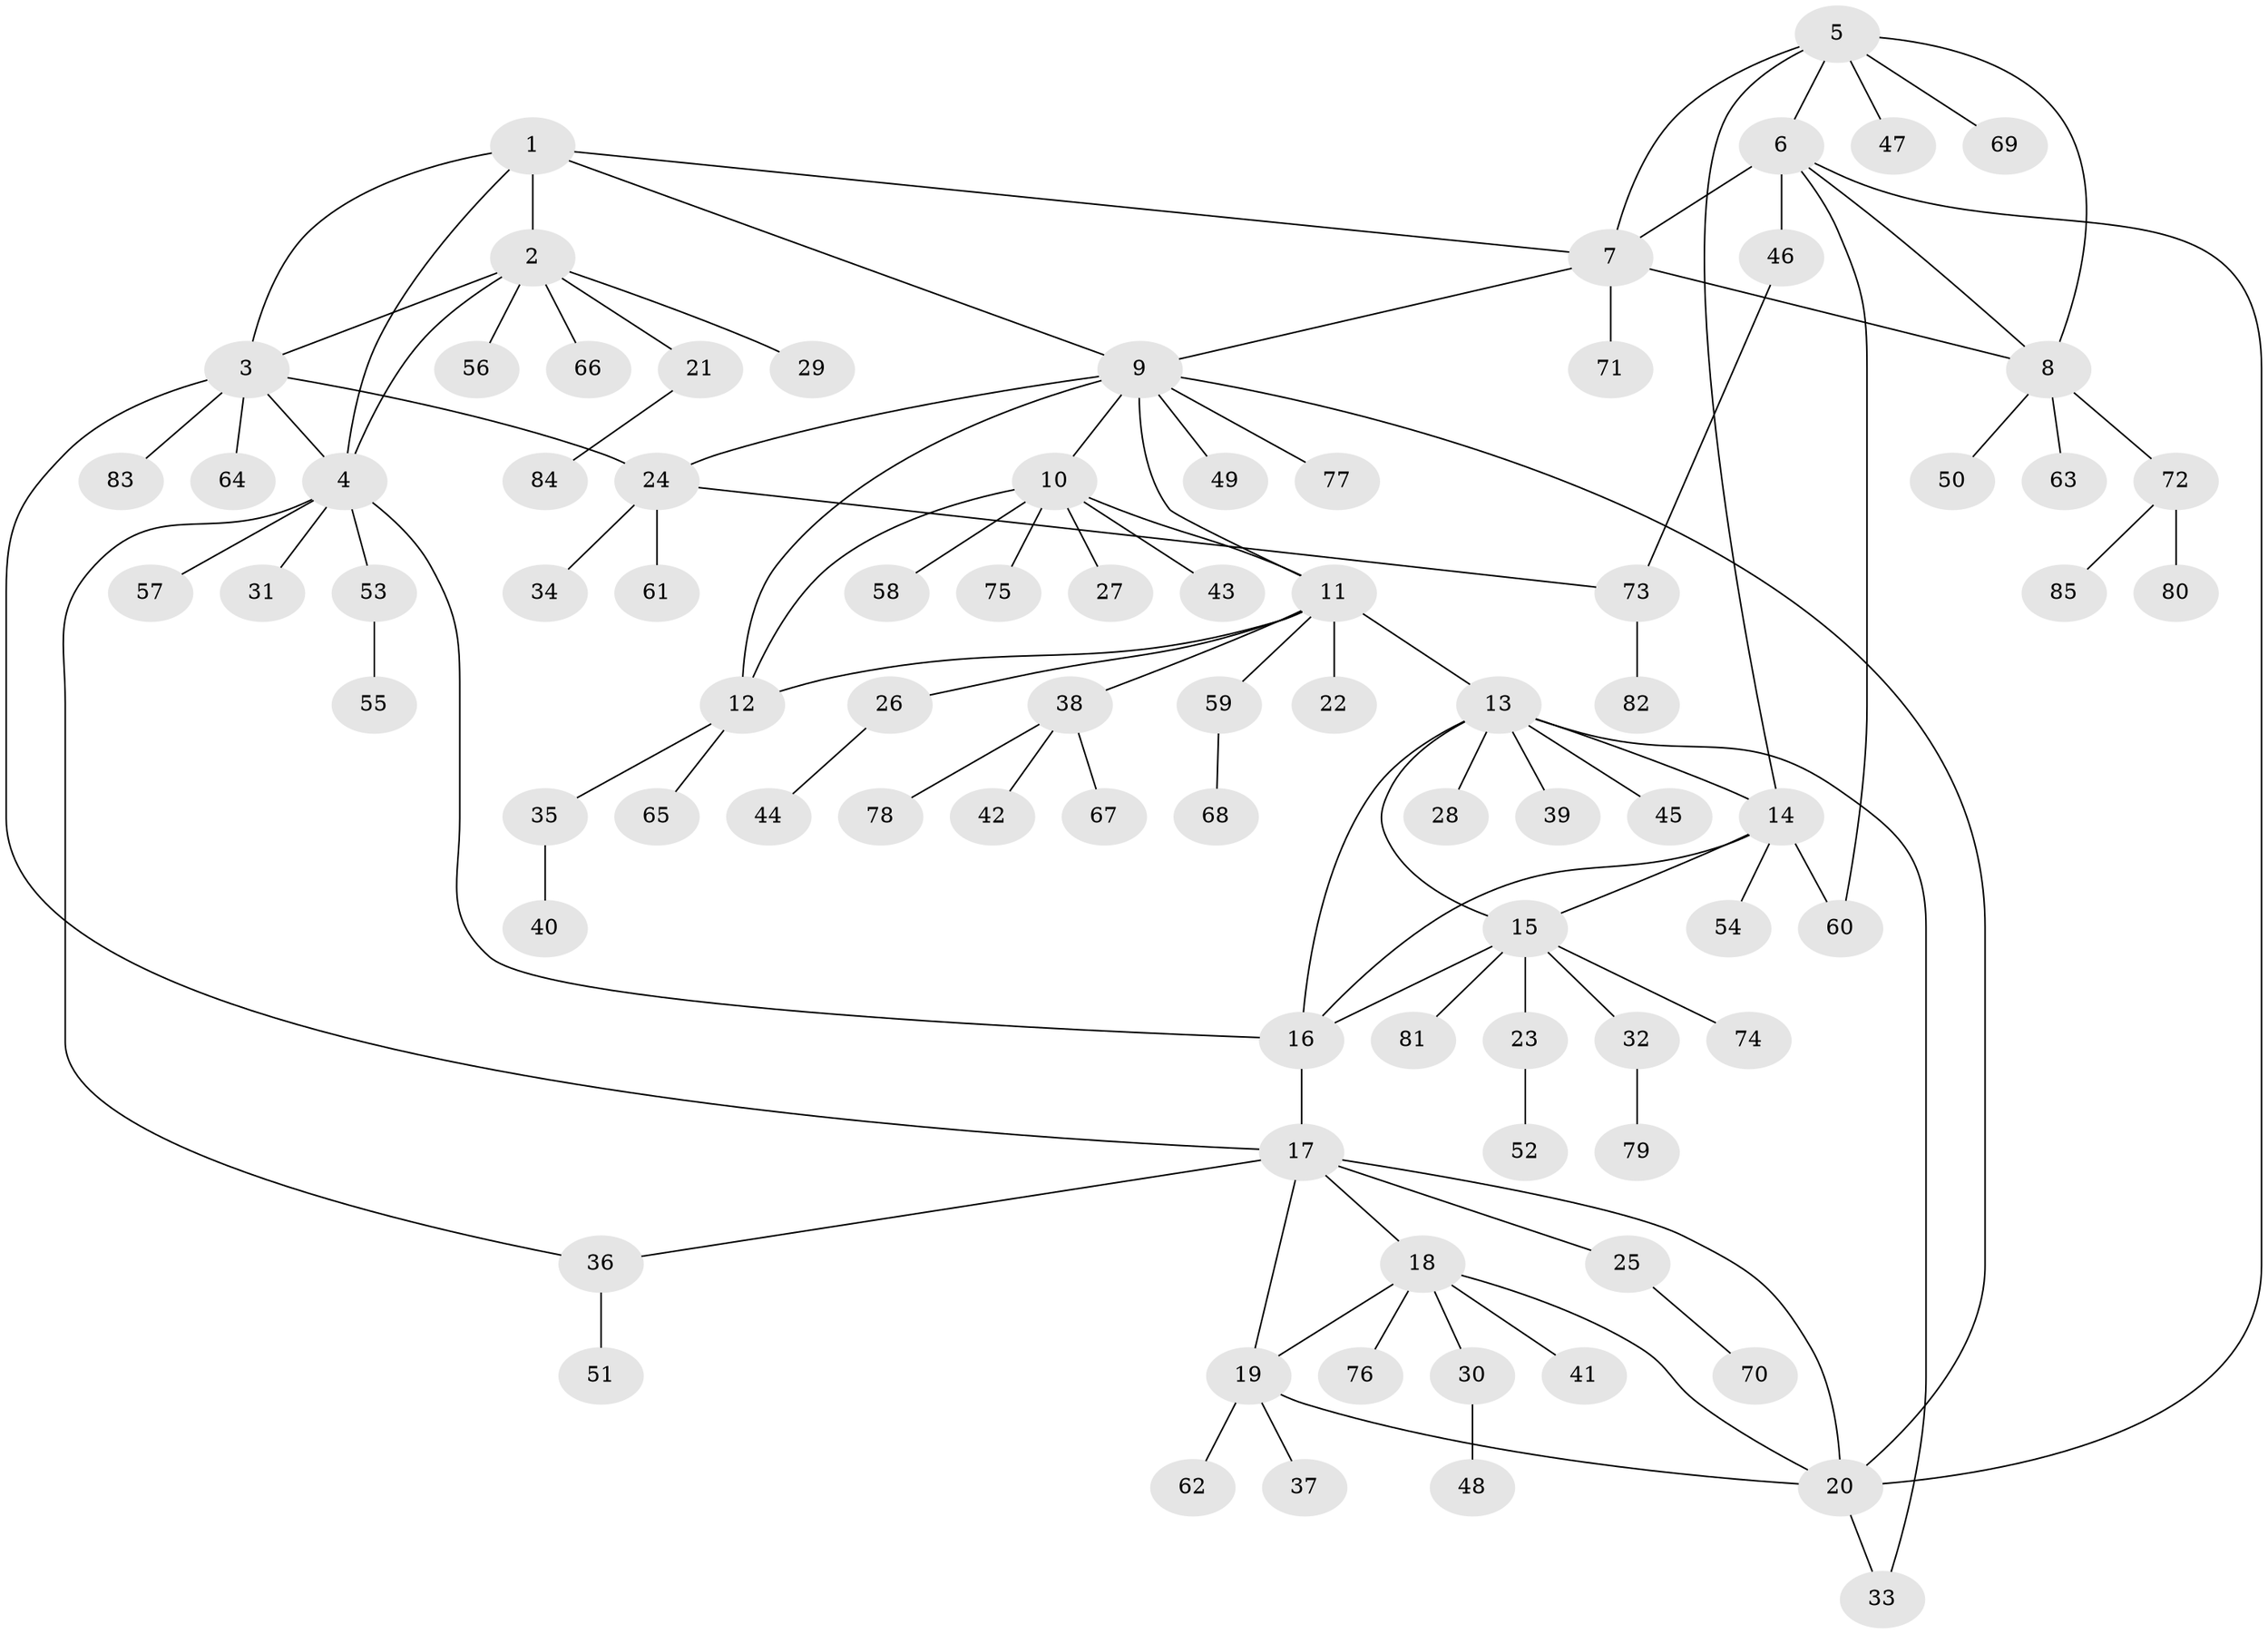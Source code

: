 // Generated by graph-tools (version 1.1) at 2025/02/03/09/25 03:02:48]
// undirected, 85 vertices, 110 edges
graph export_dot {
graph [start="1"]
  node [color=gray90,style=filled];
  1;
  2;
  3;
  4;
  5;
  6;
  7;
  8;
  9;
  10;
  11;
  12;
  13;
  14;
  15;
  16;
  17;
  18;
  19;
  20;
  21;
  22;
  23;
  24;
  25;
  26;
  27;
  28;
  29;
  30;
  31;
  32;
  33;
  34;
  35;
  36;
  37;
  38;
  39;
  40;
  41;
  42;
  43;
  44;
  45;
  46;
  47;
  48;
  49;
  50;
  51;
  52;
  53;
  54;
  55;
  56;
  57;
  58;
  59;
  60;
  61;
  62;
  63;
  64;
  65;
  66;
  67;
  68;
  69;
  70;
  71;
  72;
  73;
  74;
  75;
  76;
  77;
  78;
  79;
  80;
  81;
  82;
  83;
  84;
  85;
  1 -- 2;
  1 -- 3;
  1 -- 4;
  1 -- 7;
  1 -- 9;
  2 -- 3;
  2 -- 4;
  2 -- 21;
  2 -- 29;
  2 -- 56;
  2 -- 66;
  3 -- 4;
  3 -- 17;
  3 -- 24;
  3 -- 64;
  3 -- 83;
  4 -- 16;
  4 -- 31;
  4 -- 36;
  4 -- 53;
  4 -- 57;
  5 -- 6;
  5 -- 7;
  5 -- 8;
  5 -- 14;
  5 -- 47;
  5 -- 69;
  6 -- 7;
  6 -- 8;
  6 -- 20;
  6 -- 46;
  6 -- 60;
  7 -- 8;
  7 -- 9;
  7 -- 71;
  8 -- 50;
  8 -- 63;
  8 -- 72;
  9 -- 10;
  9 -- 11;
  9 -- 12;
  9 -- 20;
  9 -- 24;
  9 -- 49;
  9 -- 77;
  10 -- 11;
  10 -- 12;
  10 -- 27;
  10 -- 43;
  10 -- 58;
  10 -- 75;
  11 -- 12;
  11 -- 13;
  11 -- 22;
  11 -- 26;
  11 -- 38;
  11 -- 59;
  12 -- 35;
  12 -- 65;
  13 -- 14;
  13 -- 15;
  13 -- 16;
  13 -- 28;
  13 -- 33;
  13 -- 39;
  13 -- 45;
  14 -- 15;
  14 -- 16;
  14 -- 54;
  14 -- 60;
  15 -- 16;
  15 -- 23;
  15 -- 32;
  15 -- 74;
  15 -- 81;
  16 -- 17;
  17 -- 18;
  17 -- 19;
  17 -- 20;
  17 -- 25;
  17 -- 36;
  18 -- 19;
  18 -- 20;
  18 -- 30;
  18 -- 41;
  18 -- 76;
  19 -- 20;
  19 -- 37;
  19 -- 62;
  20 -- 33;
  21 -- 84;
  23 -- 52;
  24 -- 34;
  24 -- 61;
  24 -- 73;
  25 -- 70;
  26 -- 44;
  30 -- 48;
  32 -- 79;
  35 -- 40;
  36 -- 51;
  38 -- 42;
  38 -- 67;
  38 -- 78;
  46 -- 73;
  53 -- 55;
  59 -- 68;
  72 -- 80;
  72 -- 85;
  73 -- 82;
}
